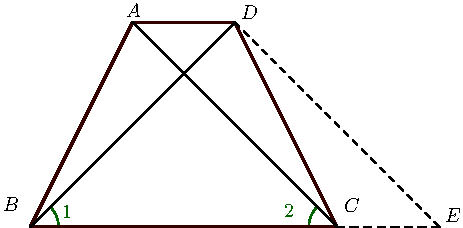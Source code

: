 import graph; size(7.8cm); real lsf=0.5; pen dps=linewidth(0.7)+fontsize(10); defaultpen(dps); pen ds=black; real xmin=-2.422252193798335,xmax=2.0503449030439564,ymin=-1.450089592577404,ymax=1.6994713868752143; 
pen ttqqqq=rgb(0.2,0.,0.), qqwuqq=rgb(0.,0.39215686274509803,0.); 
pair B=(-1.,0.), C=(0.2,0.), A=(-0.6,0.8), D=(-0.2,0.8); 
draw(A--B--C--D--cycle,linewidth(1.2)+ttqqqq); draw(arc(B,0.11025300978247227,0.,45.)--(-1.,0.)--cycle,linewidth(0.8)+qqwuqq); draw(arc(C,0.11025300978247227,135.,180.)--(0.2,0.)--cycle,linewidth(0.8)+qqwuqq); 
draw(A--B,linewidth(1.2)+ttqqqq); draw(B--C,linewidth(1.2)+ttqqqq); draw(C--D,linewidth(1.2)+ttqqqq); draw(D--A,linewidth(1.2)+ttqqqq); draw(A--C,linewidth(0.8)); draw(D--B,linewidth(0.8)); draw(C--(0.6,0.),linewidth(0.8)+linetype("4 4")); draw(D--(0.6,0.),linewidth(0.8)+linetype("4 4")); 
dot(B,linewidth(1.pt)+ds); label("$B$",(-1.1175915780390797,0.05302644079029834),NE*lsf); dot(C,linewidth(1.pt)+ds); label("$C$",(0.22014494065491697,0.049351340464215944),NE*lsf); dot(A,linewidth(1.pt)+ds); label("$A$",(-0.6361534353222843,0.8137722082893555),NE*lsf); dot(D,linewidth(1.pt)+ds); label("$D$",(-0.18411609521414798,0.8064220076371907),NE*lsf); dot((0.6,0.),linewidth(1.pt)+ds); label("$E$",(0.6133806755457347,0.008925236877309523),NE*lsf); label("1",(-0.886060257495888,0.027300738507721533),NE*lsf,qqwuqq); label("2",(-0.01506148021435719,0.030975838833803934),NE*lsf,qqwuqq); 
clip((xmin,ymin)--(xmin,ymax)--(xmax,ymax)--(xmax,ymin)--cycle); 